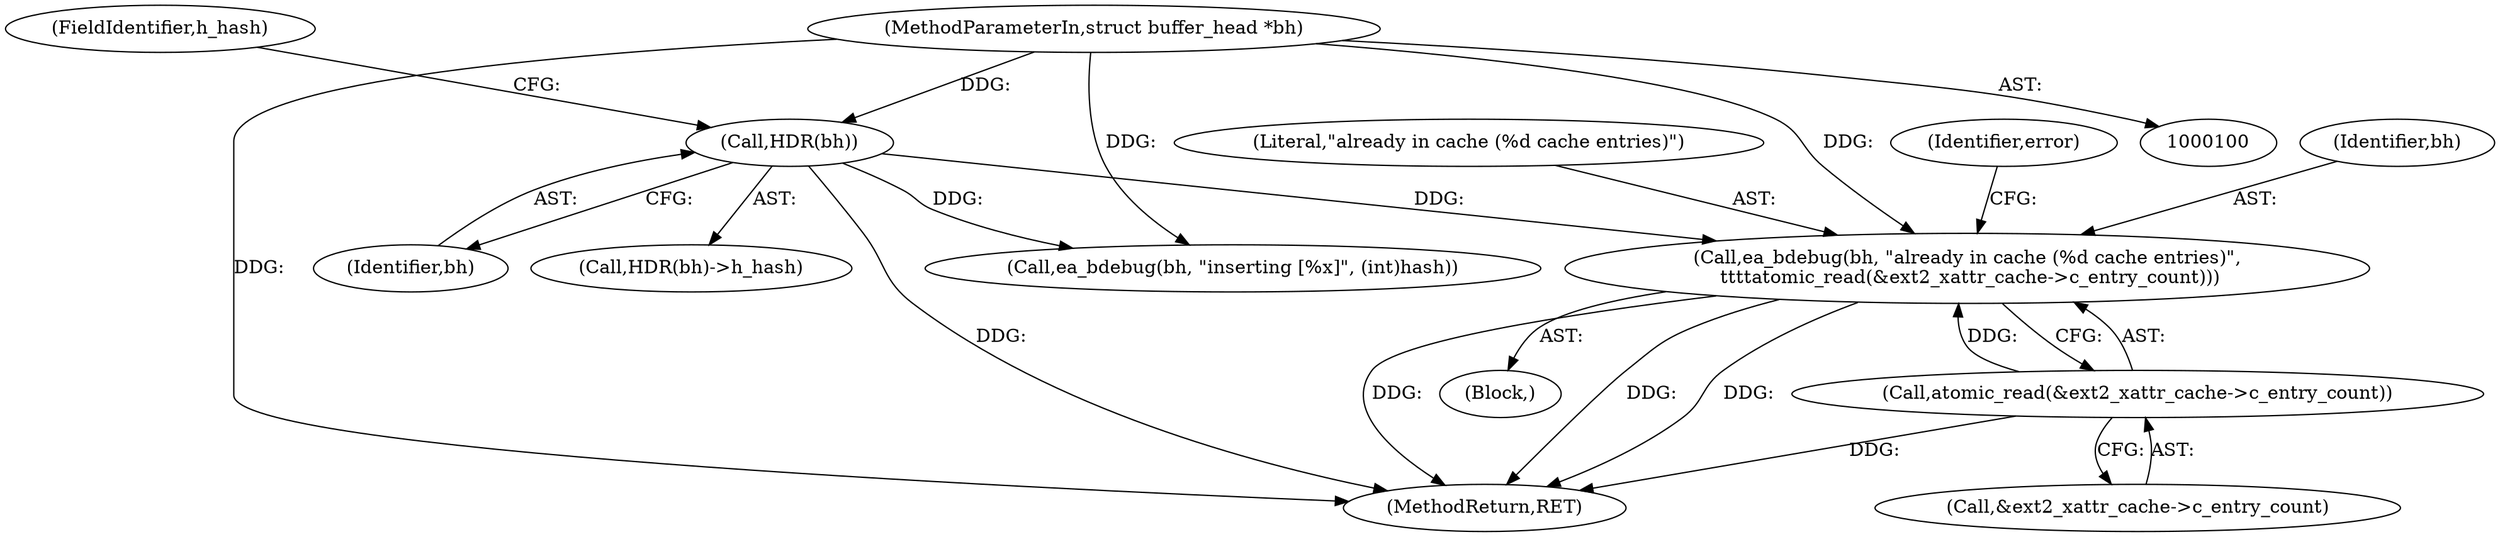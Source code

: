 digraph "0_linux_be0726d33cb8f411945884664924bed3cb8c70ee_5@pointer" {
"1000131" [label="(Call,ea_bdebug(bh, \"already in cache (%d cache entries)\",\n \t\t\t\tatomic_read(&ext2_xattr_cache->c_entry_count)))"];
"1000109" [label="(Call,HDR(bh))"];
"1000102" [label="(MethodParameterIn,struct buffer_head *bh)"];
"1000134" [label="(Call,atomic_read(&ext2_xattr_cache->c_entry_count))"];
"1000140" [label="(Identifier,error)"];
"1000110" [label="(Identifier,bh)"];
"1000111" [label="(FieldIdentifier,h_hash)"];
"1000130" [label="(Block,)"];
"1000131" [label="(Call,ea_bdebug(bh, \"already in cache (%d cache entries)\",\n \t\t\t\tatomic_read(&ext2_xattr_cache->c_entry_count)))"];
"1000102" [label="(MethodParameterIn,struct buffer_head *bh)"];
"1000135" [label="(Call,&ext2_xattr_cache->c_entry_count)"];
"1000134" [label="(Call,atomic_read(&ext2_xattr_cache->c_entry_count))"];
"1000132" [label="(Identifier,bh)"];
"1000108" [label="(Call,HDR(bh)->h_hash)"];
"1000133" [label="(Literal,\"already in cache (%d cache entries)\")"];
"1000143" [label="(Call,ea_bdebug(bh, \"inserting [%x]\", (int)hash))"];
"1000151" [label="(MethodReturn,RET)"];
"1000109" [label="(Call,HDR(bh))"];
"1000131" -> "1000130"  [label="AST: "];
"1000131" -> "1000134"  [label="CFG: "];
"1000132" -> "1000131"  [label="AST: "];
"1000133" -> "1000131"  [label="AST: "];
"1000134" -> "1000131"  [label="AST: "];
"1000140" -> "1000131"  [label="CFG: "];
"1000131" -> "1000151"  [label="DDG: "];
"1000131" -> "1000151"  [label="DDG: "];
"1000131" -> "1000151"  [label="DDG: "];
"1000109" -> "1000131"  [label="DDG: "];
"1000102" -> "1000131"  [label="DDG: "];
"1000134" -> "1000131"  [label="DDG: "];
"1000109" -> "1000108"  [label="AST: "];
"1000109" -> "1000110"  [label="CFG: "];
"1000110" -> "1000109"  [label="AST: "];
"1000111" -> "1000109"  [label="CFG: "];
"1000109" -> "1000151"  [label="DDG: "];
"1000102" -> "1000109"  [label="DDG: "];
"1000109" -> "1000143"  [label="DDG: "];
"1000102" -> "1000100"  [label="AST: "];
"1000102" -> "1000151"  [label="DDG: "];
"1000102" -> "1000143"  [label="DDG: "];
"1000134" -> "1000135"  [label="CFG: "];
"1000135" -> "1000134"  [label="AST: "];
"1000134" -> "1000151"  [label="DDG: "];
}
